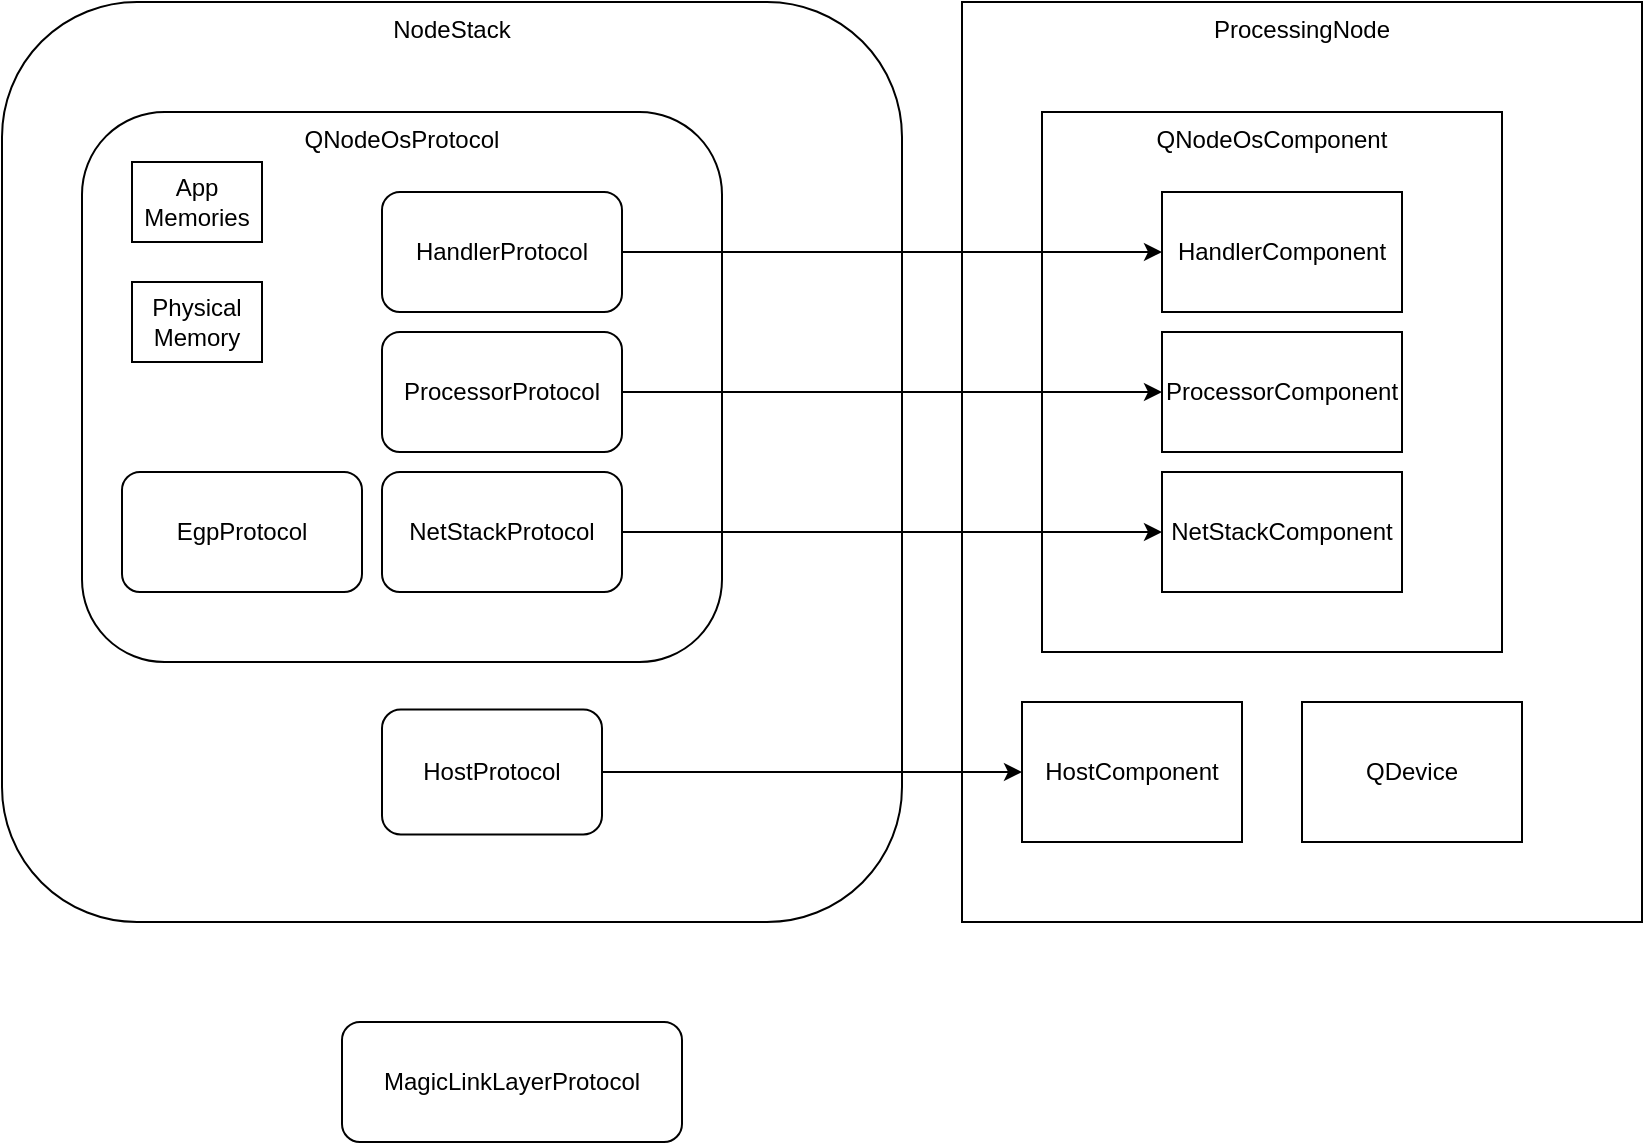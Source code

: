 <mxfile>
    <diagram id="nzYLYeBDhyw-BfEWW8g1" name="Page-1">
        <mxGraphModel dx="936" dy="1724" grid="1" gridSize="10" guides="1" tooltips="1" connect="1" arrows="1" fold="1" page="1" pageScale="1" pageWidth="850" pageHeight="1100" math="0" shadow="0">
            <root>
                <mxCell id="0"/>
                <mxCell id="1" parent="0"/>
                <mxCell id="36" value="NodeStack" style="rounded=1;whiteSpace=wrap;html=1;verticalAlign=top;" parent="1" vertex="1">
                    <mxGeometry x="30" y="-30" width="450" height="460" as="geometry"/>
                </mxCell>
                <mxCell id="30" value="ProcessingNode" style="rounded=0;whiteSpace=wrap;html=1;verticalAlign=top;" parent="1" vertex="1">
                    <mxGeometry x="510" y="-30" width="340" height="460" as="geometry"/>
                </mxCell>
                <mxCell id="18" value="QNodeOsComponent" style="rounded=0;whiteSpace=wrap;html=1;verticalAlign=top;" parent="1" vertex="1">
                    <mxGeometry x="550" y="25" width="230" height="270" as="geometry"/>
                </mxCell>
                <mxCell id="2" value="HandlerComponent" style="rounded=0;whiteSpace=wrap;html=1;" parent="1" vertex="1">
                    <mxGeometry x="610" y="65" width="120" height="60" as="geometry"/>
                </mxCell>
                <mxCell id="3" value="ProcessorComponent" style="rounded=0;whiteSpace=wrap;html=1;" parent="1" vertex="1">
                    <mxGeometry x="610" y="135" width="120" height="60" as="geometry"/>
                </mxCell>
                <mxCell id="4" value="NetStackComponent" style="rounded=0;whiteSpace=wrap;html=1;" parent="1" vertex="1">
                    <mxGeometry x="610" y="205" width="120" height="60" as="geometry"/>
                </mxCell>
                <mxCell id="19" value="QNodeOsProtocol" style="rounded=1;whiteSpace=wrap;html=1;verticalAlign=top;" parent="1" vertex="1">
                    <mxGeometry x="70" y="25" width="320" height="275" as="geometry"/>
                </mxCell>
                <mxCell id="25" style="edgeStyle=orthogonalEdgeStyle;rounded=0;orthogonalLoop=1;jettySize=auto;html=1;exitX=1;exitY=0.5;exitDx=0;exitDy=0;entryX=0;entryY=0.5;entryDx=0;entryDy=0;" parent="1" source="20" target="2" edge="1">
                    <mxGeometry relative="1" as="geometry"/>
                </mxCell>
                <mxCell id="20" value="HandlerProtocol" style="rounded=1;whiteSpace=wrap;html=1;" parent="1" vertex="1">
                    <mxGeometry x="220" y="65" width="120" height="60" as="geometry"/>
                </mxCell>
                <mxCell id="26" style="edgeStyle=orthogonalEdgeStyle;rounded=0;orthogonalLoop=1;jettySize=auto;html=1;exitX=1;exitY=0.5;exitDx=0;exitDy=0;entryX=0;entryY=0.5;entryDx=0;entryDy=0;" parent="1" source="21" target="3" edge="1">
                    <mxGeometry relative="1" as="geometry"/>
                </mxCell>
                <mxCell id="21" value="ProcessorProtocol" style="rounded=1;whiteSpace=wrap;html=1;" parent="1" vertex="1">
                    <mxGeometry x="220" y="135" width="120" height="60" as="geometry"/>
                </mxCell>
                <mxCell id="28" style="edgeStyle=orthogonalEdgeStyle;rounded=0;orthogonalLoop=1;jettySize=auto;html=1;exitX=1;exitY=0.5;exitDx=0;exitDy=0;entryX=0;entryY=0.5;entryDx=0;entryDy=0;" parent="1" source="22" target="4" edge="1">
                    <mxGeometry relative="1" as="geometry"/>
                </mxCell>
                <mxCell id="22" value="NetStackProtocol" style="rounded=1;whiteSpace=wrap;html=1;" parent="1" vertex="1">
                    <mxGeometry x="220" y="205" width="120" height="60" as="geometry"/>
                </mxCell>
                <mxCell id="5" value="EgpProtocol" style="rounded=1;whiteSpace=wrap;html=1;" parent="1" vertex="1">
                    <mxGeometry x="90" y="205" width="120" height="60" as="geometry"/>
                </mxCell>
                <mxCell id="23" value="MagicLinkLayerProtocol" style="rounded=1;whiteSpace=wrap;html=1;" parent="1" vertex="1">
                    <mxGeometry x="200" y="480" width="170" height="60" as="geometry"/>
                </mxCell>
                <mxCell id="29" value="HostComponent" style="rounded=0;whiteSpace=wrap;html=1;verticalAlign=middle;" parent="1" vertex="1">
                    <mxGeometry x="540" y="320" width="110" height="70" as="geometry"/>
                </mxCell>
                <mxCell id="31" value="QDevice" style="rounded=0;whiteSpace=wrap;html=1;verticalAlign=middle;" parent="1" vertex="1">
                    <mxGeometry x="680" y="320" width="110" height="70" as="geometry"/>
                </mxCell>
                <mxCell id="33" style="edgeStyle=orthogonalEdgeStyle;rounded=0;orthogonalLoop=1;jettySize=auto;html=1;exitX=1;exitY=0.5;exitDx=0;exitDy=0;" parent="1" source="32" target="29" edge="1">
                    <mxGeometry relative="1" as="geometry"/>
                </mxCell>
                <mxCell id="32" value="HostProtocol" style="rounded=1;whiteSpace=wrap;html=1;verticalAlign=middle;" parent="1" vertex="1">
                    <mxGeometry x="220" y="323.75" width="110" height="62.5" as="geometry"/>
                </mxCell>
                <mxCell id="34" value="App Memories" style="rounded=0;whiteSpace=wrap;html=1;verticalAlign=middle;" parent="1" vertex="1">
                    <mxGeometry x="95" y="50" width="65" height="40" as="geometry"/>
                </mxCell>
                <mxCell id="35" value="Physical Memory" style="rounded=0;whiteSpace=wrap;html=1;verticalAlign=middle;" parent="1" vertex="1">
                    <mxGeometry x="95" y="110" width="65" height="40" as="geometry"/>
                </mxCell>
            </root>
        </mxGraphModel>
    </diagram>
</mxfile>